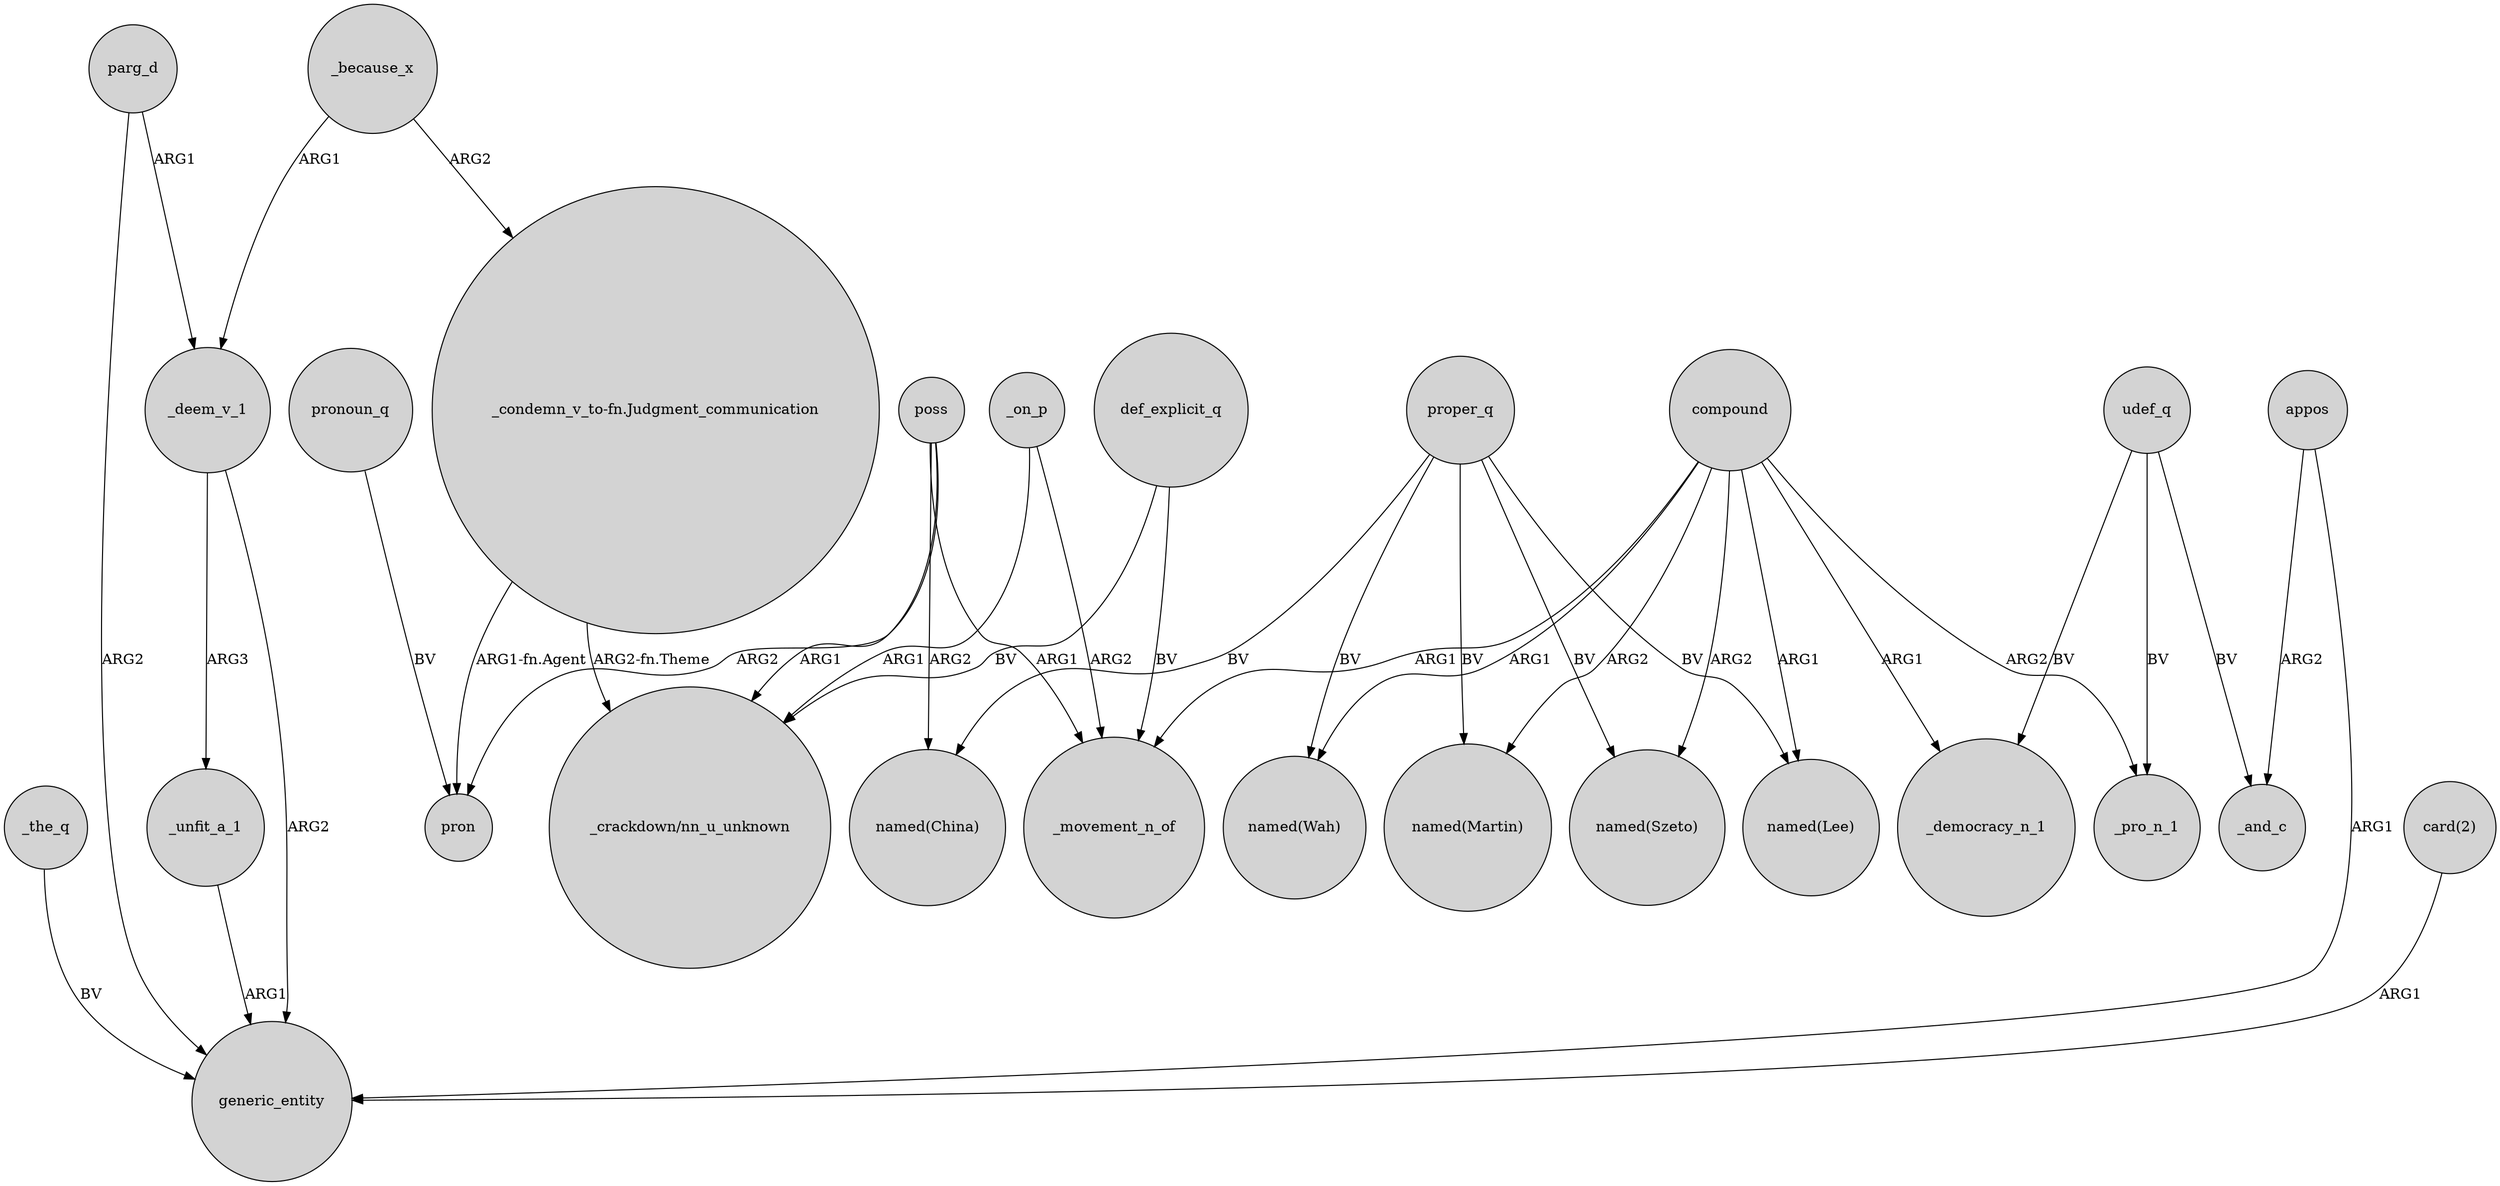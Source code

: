 digraph {
	node [shape=circle style=filled]
	_the_q -> generic_entity [label=BV]
	proper_q -> "named(Szeto)" [label=BV]
	poss -> pron [label=ARG2]
	proper_q -> "named(Lee)" [label=BV]
	proper_q -> "named(Wah)" [label=BV]
	parg_d -> generic_entity [label=ARG2]
	def_explicit_q -> _movement_n_of [label=BV]
	compound -> _pro_n_1 [label=ARG2]
	_deem_v_1 -> _unfit_a_1 [label=ARG3]
	parg_d -> _deem_v_1 [label=ARG1]
	_on_p -> _movement_n_of [label=ARG2]
	"_condemn_v_to-fn.Judgment_communication" -> "_crackdown/nn_u_unknown" [label="ARG2-fn.Theme"]
	compound -> "named(Szeto)" [label=ARG2]
	compound -> "named(Martin)" [label=ARG2]
	def_explicit_q -> "_crackdown/nn_u_unknown" [label=BV]
	poss -> "named(China)" [label=ARG2]
	_because_x -> "_condemn_v_to-fn.Judgment_communication" [label=ARG2]
	_unfit_a_1 -> generic_entity [label=ARG1]
	appos -> generic_entity [label=ARG1]
	pronoun_q -> pron [label=BV]
	compound -> _movement_n_of [label=ARG1]
	udef_q -> _democracy_n_1 [label=BV]
	appos -> _and_c [label=ARG2]
	udef_q -> _pro_n_1 [label=BV]
	_because_x -> _deem_v_1 [label=ARG1]
	"_condemn_v_to-fn.Judgment_communication" -> pron [label="ARG1-fn.Agent"]
	proper_q -> "named(China)" [label=BV]
	proper_q -> "named(Martin)" [label=BV]
	poss -> "_crackdown/nn_u_unknown" [label=ARG1]
	_on_p -> "_crackdown/nn_u_unknown" [label=ARG1]
	poss -> _movement_n_of [label=ARG1]
	compound -> _democracy_n_1 [label=ARG1]
	_deem_v_1 -> generic_entity [label=ARG2]
	udef_q -> _and_c [label=BV]
	compound -> "named(Wah)" [label=ARG1]
	"card(2)" -> generic_entity [label=ARG1]
	compound -> "named(Lee)" [label=ARG1]
}

